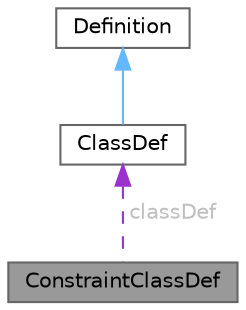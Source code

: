 digraph "ConstraintClassDef"
{
 // INTERACTIVE_SVG=YES
 // LATEX_PDF_SIZE
  bgcolor="transparent";
  edge [fontname=Helvetica,fontsize=10,labelfontname=Helvetica,labelfontsize=10];
  node [fontname=Helvetica,fontsize=10,shape=box,height=0.2,width=0.4];
  Node1 [label="ConstraintClassDef",height=0.2,width=0.4,color="gray40", fillcolor="grey60", style="filled", fontcolor="black",tooltip="Class that contains information about a type constraint relations."];
  Node2 -> Node1 [dir="back",color="darkorchid3",style="dashed",tooltip=" ",label=" classDef",fontcolor="grey" ];
  Node2 [label="ClassDef",height=0.2,width=0.4,color="gray40", fillcolor="white", style="filled",URL="$d1/dcf/class_class_def.html",tooltip="A abstract class representing of a compound symbol."];
  Node3 -> Node2 [dir="back",color="steelblue1",style="solid",tooltip=" "];
  Node3 [label="Definition",height=0.2,width=0.4,color="gray40", fillcolor="white", style="filled",URL="$d5/dcc/class_definition.html",tooltip="The common base class of all entity definitions found in the sources."];
}
